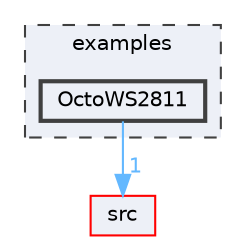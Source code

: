 digraph "/home/runner/work/FastLED/FastLED/examples/OctoWS2811"
{
 // LATEX_PDF_SIZE
  bgcolor="transparent";
  edge [fontname=Helvetica,fontsize=10,labelfontname=Helvetica,labelfontsize=10];
  node [fontname=Helvetica,fontsize=10,shape=box,height=0.2,width=0.4];
  compound=true
  subgraph clusterdir_d28a4824dc47e487b107a5db32ef43c4 {
    graph [ bgcolor="#edf0f7", pencolor="grey25", label="examples", fontname=Helvetica,fontsize=10 style="filled,dashed", URL="dir_d28a4824dc47e487b107a5db32ef43c4.html",tooltip=""]
  dir_ace4e50fcc955ba7d1af81fff465c2e8 [label="OctoWS2811", fillcolor="#edf0f7", color="grey25", style="filled,bold", URL="dir_ace4e50fcc955ba7d1af81fff465c2e8.html",tooltip=""];
  }
  dir_68267d1309a1af8e8297ef4c3efbcdba [label="src", fillcolor="#edf0f7", color="red", style="filled", URL="dir_68267d1309a1af8e8297ef4c3efbcdba.html",tooltip=""];
  dir_ace4e50fcc955ba7d1af81fff465c2e8->dir_68267d1309a1af8e8297ef4c3efbcdba [headlabel="1", labeldistance=1.5 headhref="dir_000056_000073.html" href="dir_000056_000073.html" color="steelblue1" fontcolor="steelblue1"];
}
